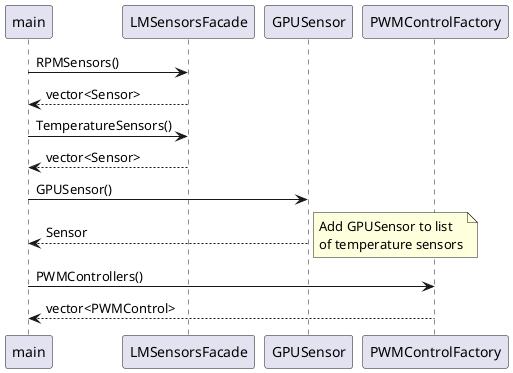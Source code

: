 @startuml
participant main
participant LMSensorsFacade as lms
participant GPUSensor as gpus
participant PWMControlFactory as pwmfc

main -> lms: RPMSensors()
main <-- lms: vector<Sensor>

main -> lms: TemperatureSensors()
main <-- lms: vector<Sensor>

main -> gpus: GPUSensor()
main <-- gpus: Sensor
note right
        Add GPUSensor to list
        of temperature sensors
end note

main -> pwmfc: PWMControllers()
main <-- pwmfc: vector<PWMControl>

@enduml

